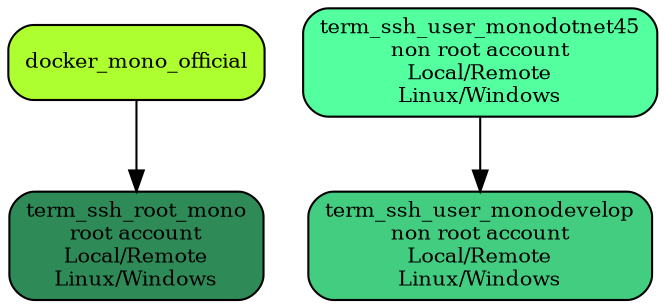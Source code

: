 digraph docker
{
 "mono" [label="docker_mono_official",shape=box,fillcolor="greenyellow",style="filled,rounded", fontsize="10.0"];
 "term_ssh_root_mono" [label="term_ssh_root_mono\nroot account\nLocal/Remote\nLinux/Windows",shape=box,fillcolor="seagreen",style="filled,rounded", fontsize="10.0"];
 "term_ssh_user_monodotnet45" [label="term_ssh_user_monodotnet45\nnon root account\nLocal/Remote\nLinux/Windows",shape=box,fillcolor="seagreen1",style="filled,rounded", fontsize="10.0"];
 "term_ssh_user_monodevelop" [label="term_ssh_user_monodevelop\nnon root account\nLocal/Remote\nLinux/Windows",shape=box,fillcolor="seagreen3",style="filled,rounded", fontsize="10.0"];
 "mono" -> "term_ssh_root_mono"
 "term_ssh_user_monodotnet45" -> "term_ssh_user_monodevelop";
}
